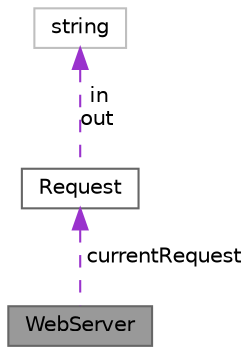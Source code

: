 digraph "WebServer"
{
 // LATEX_PDF_SIZE
  bgcolor="transparent";
  edge [fontname=Helvetica,fontsize=10,labelfontname=Helvetica,labelfontsize=10];
  node [fontname=Helvetica,fontsize=10,shape=box,height=0.2,width=0.4];
  Node1 [label="WebServer",height=0.2,width=0.4,color="gray40", fillcolor="grey60", style="filled", fontcolor="black",tooltip="A class representing a web server."];
  Node2 -> Node1 [dir="back",color="darkorchid3",style="dashed",label=" currentRequest" ];
  Node2 [label="Request",height=0.2,width=0.4,color="gray40", fillcolor="white", style="filled",URL="$classRequest.html",tooltip="A class representing a request to a web server."];
  Node3 -> Node2 [dir="back",color="darkorchid3",style="dashed",label=" in\nout" ];
  Node3 [label="string",height=0.2,width=0.4,color="grey75", fillcolor="white", style="filled",tooltip=" "];
}
